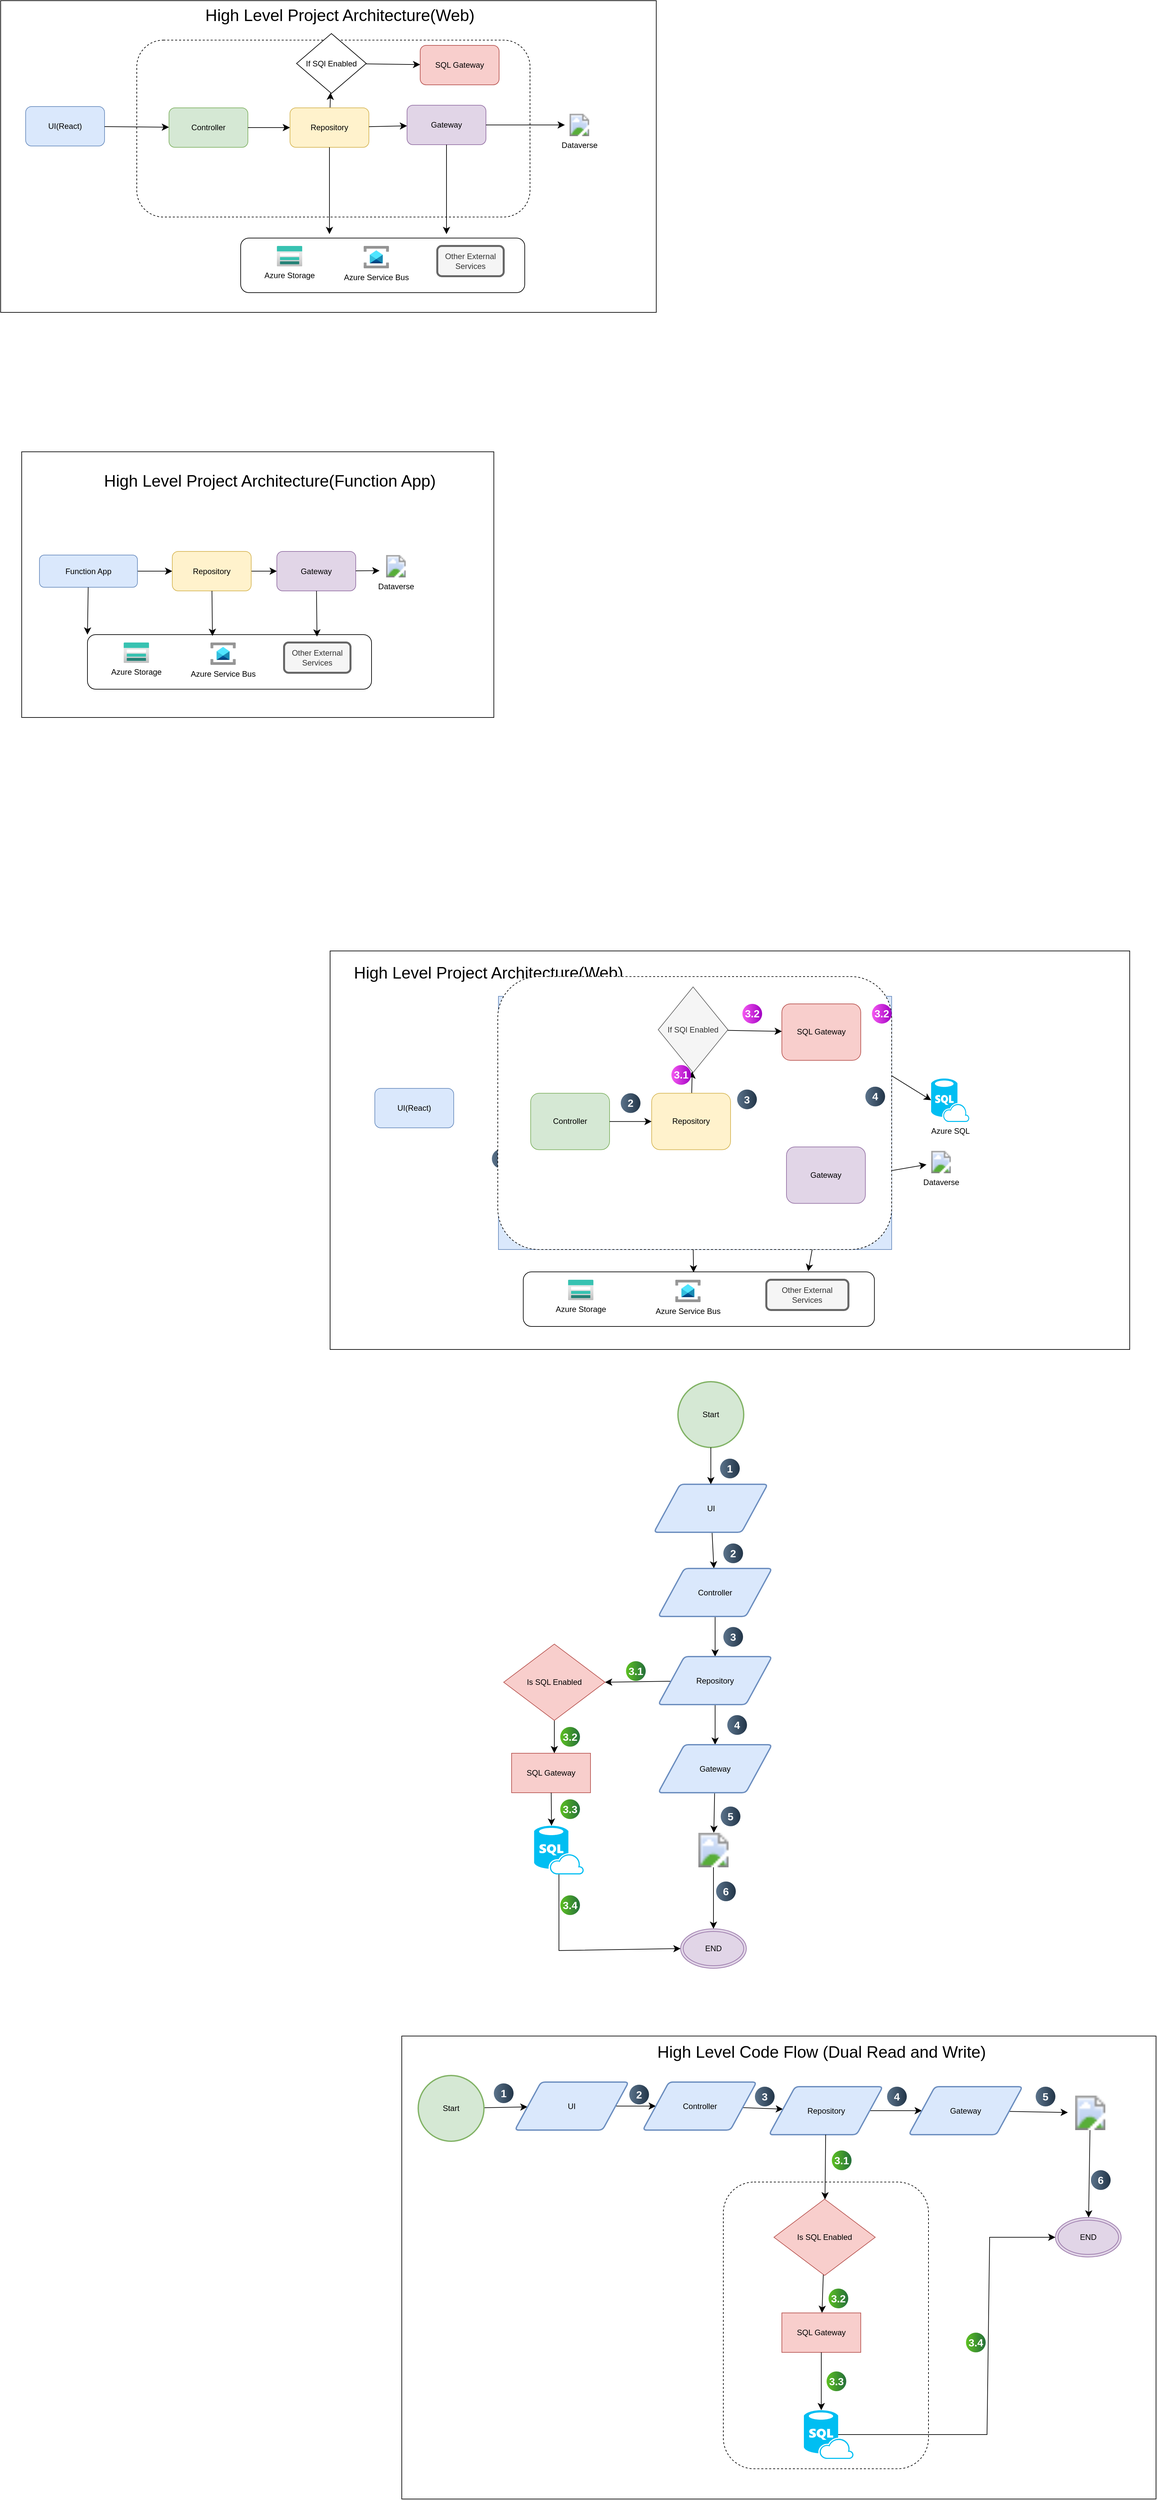 <mxfile version="28.2.5" pages="2">
  <diagram name="Page-1" id="x1OhA_-38eUH34pju4il">
    <mxGraphModel dx="2565" dy="1522" grid="0" gridSize="10" guides="1" tooltips="1" connect="1" arrows="1" fold="1" page="0" pageScale="1" pageWidth="827" pageHeight="1169" math="0" shadow="0">
      <root>
        <mxCell id="0" />
        <mxCell id="1" parent="0" />
        <mxCell id="IL8CQ9HAOLsPsETkaRRA-170" value="" style="group" vertex="1" connectable="0" parent="1">
          <mxGeometry x="-693" y="-689" width="1757" height="3799" as="geometry" />
        </mxCell>
        <mxCell id="IL8CQ9HAOLsPsETkaRRA-148" value="" style="rounded=0;whiteSpace=wrap;html=1;dashed=1;" vertex="1" parent="IL8CQ9HAOLsPsETkaRRA-170">
          <mxGeometry x="1105" y="3249" width="273" height="450" as="geometry" />
        </mxCell>
        <mxCell id="IL8CQ9HAOLsPsETkaRRA-146" value="" style="rounded=0;whiteSpace=wrap;html=1;" vertex="1" parent="IL8CQ9HAOLsPsETkaRRA-170">
          <mxGeometry x="610" y="3095" width="1147" height="704" as="geometry" />
        </mxCell>
        <mxCell id="AJ37tBQN5iwFO-2dcgXH-24" value="" style="rounded=0;whiteSpace=wrap;html=1;" parent="IL8CQ9HAOLsPsETkaRRA-170" vertex="1">
          <mxGeometry x="32" y="686" width="718" height="404" as="geometry" />
        </mxCell>
        <mxCell id="AJ37tBQN5iwFO-2dcgXH-26" value="&lt;font style=&quot;font-size: 25px;&quot;&gt;High Level Project Architecture(Function App)&lt;/font&gt;" style="text;html=1;align=center;verticalAlign=middle;whiteSpace=wrap;rounded=0;" parent="IL8CQ9HAOLsPsETkaRRA-170" vertex="1">
          <mxGeometry x="143" y="714" width="533" height="30" as="geometry" />
        </mxCell>
        <mxCell id="AJ37tBQN5iwFO-2dcgXH-42" value="" style="group;fillColor=#f8cecc;strokeColor=#b85450;" parent="IL8CQ9HAOLsPsETkaRRA-170" vertex="1" connectable="0">
          <mxGeometry width="997" height="474" as="geometry" />
        </mxCell>
        <mxCell id="AJ37tBQN5iwFO-2dcgXH-18" value="" style="rounded=0;whiteSpace=wrap;html=1;" parent="AJ37tBQN5iwFO-2dcgXH-42" vertex="1">
          <mxGeometry width="997" height="474" as="geometry" />
        </mxCell>
        <mxCell id="AJ37tBQN5iwFO-2dcgXH-3" value="UI(React)" style="rounded=1;whiteSpace=wrap;html=1;fillColor=#dae8fc;strokeColor=#6c8ebf;movable=1;resizable=1;rotatable=1;deletable=1;editable=1;locked=0;connectable=1;" parent="AJ37tBQN5iwFO-2dcgXH-42" vertex="1">
          <mxGeometry x="38" y="161" width="120" height="60" as="geometry" />
        </mxCell>
        <mxCell id="AJ37tBQN5iwFO-2dcgXH-17" value="&lt;font style=&quot;font-size: 25px;&quot;&gt;High Level Project Architecture(Web)&lt;/font&gt;" style="text;html=1;align=center;verticalAlign=middle;whiteSpace=wrap;rounded=0;" parent="AJ37tBQN5iwFO-2dcgXH-42" vertex="1">
          <mxGeometry x="291" y="6" width="450" height="30" as="geometry" />
        </mxCell>
        <mxCell id="AJ37tBQN5iwFO-2dcgXH-20" value="" style="group" parent="AJ37tBQN5iwFO-2dcgXH-42" vertex="1" connectable="0">
          <mxGeometry x="207" y="60" width="598" height="269" as="geometry" />
        </mxCell>
        <mxCell id="AJ37tBQN5iwFO-2dcgXH-10" value="" style="rounded=1;whiteSpace=wrap;html=1;dashed=1;movable=1;resizable=1;rotatable=1;deletable=1;editable=1;locked=0;connectable=1;" parent="AJ37tBQN5iwFO-2dcgXH-20" vertex="1">
          <mxGeometry width="598" height="269" as="geometry" />
        </mxCell>
        <mxCell id="AJ37tBQN5iwFO-2dcgXH-4" value="Controller" style="whiteSpace=wrap;html=1;rounded=1;fillColor=#d5e8d4;strokeColor=#82b366;movable=1;resizable=1;rotatable=1;deletable=1;editable=1;locked=0;connectable=1;" parent="AJ37tBQN5iwFO-2dcgXH-20" vertex="1">
          <mxGeometry x="49" y="103" width="120" height="60" as="geometry" />
        </mxCell>
        <mxCell id="QjuW9BJIIYtECZ0wkGti-5" style="edgeStyle=none;curved=1;rounded=0;orthogonalLoop=1;jettySize=auto;html=1;fontSize=12;startSize=8;endSize=8;" parent="AJ37tBQN5iwFO-2dcgXH-20" source="AJ37tBQN5iwFO-2dcgXH-6" target="QjuW9BJIIYtECZ0wkGti-4" edge="1">
          <mxGeometry relative="1" as="geometry" />
        </mxCell>
        <mxCell id="AJ37tBQN5iwFO-2dcgXH-6" value="Repository" style="whiteSpace=wrap;html=1;rounded=1;fillColor=#fff2cc;strokeColor=#d6b656;movable=1;resizable=1;rotatable=1;deletable=1;editable=1;locked=0;connectable=1;" parent="AJ37tBQN5iwFO-2dcgXH-20" vertex="1">
          <mxGeometry x="233" y="103" width="120" height="60" as="geometry" />
        </mxCell>
        <mxCell id="AJ37tBQN5iwFO-2dcgXH-8" value="Gateway" style="whiteSpace=wrap;html=1;rounded=1;fillColor=#e1d5e7;strokeColor=#9673a6;movable=1;resizable=1;rotatable=1;deletable=1;editable=1;locked=0;connectable=1;" parent="AJ37tBQN5iwFO-2dcgXH-20" vertex="1">
          <mxGeometry x="411" y="99" width="120" height="60" as="geometry" />
        </mxCell>
        <mxCell id="AJ37tBQN5iwFO-2dcgXH-7" value="" style="edgeStyle=none;curved=1;rounded=0;orthogonalLoop=1;jettySize=auto;html=1;fontSize=12;startSize=8;endSize=8;movable=1;resizable=1;rotatable=1;deletable=1;editable=1;locked=0;connectable=1;" parent="AJ37tBQN5iwFO-2dcgXH-20" source="AJ37tBQN5iwFO-2dcgXH-4" target="AJ37tBQN5iwFO-2dcgXH-6" edge="1">
          <mxGeometry relative="1" as="geometry" />
        </mxCell>
        <mxCell id="AJ37tBQN5iwFO-2dcgXH-9" value="" style="edgeStyle=none;curved=1;rounded=0;orthogonalLoop=1;jettySize=auto;html=1;fontSize=12;startSize=8;endSize=8;movable=1;resizable=1;rotatable=1;deletable=1;editable=1;locked=0;connectable=1;" parent="AJ37tBQN5iwFO-2dcgXH-20" source="AJ37tBQN5iwFO-2dcgXH-6" target="AJ37tBQN5iwFO-2dcgXH-8" edge="1">
          <mxGeometry relative="1" as="geometry" />
        </mxCell>
        <mxCell id="QjuW9BJIIYtECZ0wkGti-2" value="SQL Gateway" style="rounded=1;whiteSpace=wrap;html=1;fillColor=#f8cecc;strokeColor=#b85450;" parent="AJ37tBQN5iwFO-2dcgXH-20" vertex="1">
          <mxGeometry x="431" y="8" width="120" height="60" as="geometry" />
        </mxCell>
        <mxCell id="QjuW9BJIIYtECZ0wkGti-6" style="edgeStyle=none;curved=1;rounded=0;orthogonalLoop=1;jettySize=auto;html=1;fontSize=12;startSize=8;endSize=8;" parent="AJ37tBQN5iwFO-2dcgXH-20" source="QjuW9BJIIYtECZ0wkGti-4" target="QjuW9BJIIYtECZ0wkGti-2" edge="1">
          <mxGeometry relative="1" as="geometry" />
        </mxCell>
        <mxCell id="QjuW9BJIIYtECZ0wkGti-4" value="If SQl Enabled" style="rhombus;whiteSpace=wrap;html=1;" parent="AJ37tBQN5iwFO-2dcgXH-20" vertex="1">
          <mxGeometry x="243" y="-10" width="106" height="91" as="geometry" />
        </mxCell>
        <mxCell id="AJ37tBQN5iwFO-2dcgXH-23" style="edgeStyle=none;curved=1;rounded=0;orthogonalLoop=1;jettySize=auto;html=1;fontSize=12;startSize=8;endSize=8;" parent="AJ37tBQN5iwFO-2dcgXH-42" source="AJ37tBQN5iwFO-2dcgXH-3" target="AJ37tBQN5iwFO-2dcgXH-4" edge="1">
          <mxGeometry relative="1" as="geometry" />
        </mxCell>
        <mxCell id="AJ37tBQN5iwFO-2dcgXH-16" style="edgeStyle=none;curved=1;rounded=0;orthogonalLoop=1;jettySize=auto;html=1;fontSize=12;startSize=8;endSize=8;exitX=1;exitY=0.5;exitDx=0;exitDy=0;movable=1;resizable=1;rotatable=1;deletable=1;editable=1;locked=0;connectable=1;" parent="AJ37tBQN5iwFO-2dcgXH-42" source="AJ37tBQN5iwFO-2dcgXH-8" target="AJ37tBQN5iwFO-2dcgXH-13" edge="1">
          <mxGeometry relative="1" as="geometry">
            <mxPoint x="821" y="189" as="targetPoint" />
          </mxGeometry>
        </mxCell>
        <mxCell id="AJ37tBQN5iwFO-2dcgXH-13" value="Dataverse" style="image;aspect=fixed;html=1;points=[];align=center;fontSize=12;image=img/lib/azure2/power_platform/Dataverse.svg;movable=1;resizable=1;rotatable=1;deletable=1;editable=1;locked=0;connectable=1;" parent="AJ37tBQN5iwFO-2dcgXH-42" vertex="1">
          <mxGeometry x="858" y="172" width="44.12" height="34" as="geometry" />
        </mxCell>
        <mxCell id="AJ37tBQN5iwFO-2dcgXH-52" style="edgeStyle=none;curved=1;rounded=0;orthogonalLoop=1;jettySize=auto;html=1;fontSize=12;startSize=8;endSize=8;" parent="AJ37tBQN5iwFO-2dcgXH-42" source="AJ37tBQN5iwFO-2dcgXH-6" edge="1">
          <mxGeometry relative="1" as="geometry">
            <mxPoint x="500" y="355" as="targetPoint" />
          </mxGeometry>
        </mxCell>
        <mxCell id="AJ37tBQN5iwFO-2dcgXH-53" style="edgeStyle=none;curved=1;rounded=0;orthogonalLoop=1;jettySize=auto;html=1;fontSize=12;startSize=8;endSize=8;" parent="AJ37tBQN5iwFO-2dcgXH-42" source="AJ37tBQN5iwFO-2dcgXH-8" edge="1">
          <mxGeometry relative="1" as="geometry">
            <mxPoint x="678" y="355" as="targetPoint" />
          </mxGeometry>
        </mxCell>
        <mxCell id="AJ37tBQN5iwFO-2dcgXH-55" value="" style="group" parent="AJ37tBQN5iwFO-2dcgXH-42" vertex="1" connectable="0">
          <mxGeometry x="366" y="361" width="432" height="83" as="geometry" />
        </mxCell>
        <mxCell id="AJ37tBQN5iwFO-2dcgXH-57" value="" style="group" parent="AJ37tBQN5iwFO-2dcgXH-55" vertex="1" connectable="0">
          <mxGeometry x="-1" width="432" height="83" as="geometry" />
        </mxCell>
        <mxCell id="AJ37tBQN5iwFO-2dcgXH-50" value="" style="rounded=1;whiteSpace=wrap;html=1;" parent="AJ37tBQN5iwFO-2dcgXH-57" vertex="1">
          <mxGeometry width="432" height="83" as="geometry" />
        </mxCell>
        <mxCell id="AJ37tBQN5iwFO-2dcgXH-56" value="" style="group" parent="AJ37tBQN5iwFO-2dcgXH-57" vertex="1" connectable="0">
          <mxGeometry x="55" y="12" width="345" height="46" as="geometry" />
        </mxCell>
        <mxCell id="AJ37tBQN5iwFO-2dcgXH-14" value="Azure Storage" style="image;aspect=fixed;html=1;points=[];align=center;fontSize=12;image=img/lib/azure2/storage/Storage_Accounts.svg;movable=1;resizable=1;rotatable=1;deletable=1;editable=1;locked=0;connectable=1;" parent="AJ37tBQN5iwFO-2dcgXH-56" vertex="1">
          <mxGeometry width="38.75" height="31" as="geometry" />
        </mxCell>
        <mxCell id="AJ37tBQN5iwFO-2dcgXH-12" value="Azure Service Bus" style="image;aspect=fixed;html=1;points=[];align=center;fontSize=12;image=img/lib/azure2/integration/Service_Bus.svg;movable=1;resizable=1;rotatable=1;deletable=1;editable=1;locked=0;connectable=1;" parent="AJ37tBQN5iwFO-2dcgXH-56" vertex="1">
          <mxGeometry x="132" width="38.53" height="34" as="geometry" />
        </mxCell>
        <mxCell id="AJ37tBQN5iwFO-2dcgXH-15" value="Other External Services" style="rounded=1;whiteSpace=wrap;html=1;fillColor=#f5f5f5;fontColor=#333333;strokeColor=#666666;strokeWidth=3;movable=1;resizable=1;rotatable=1;deletable=1;editable=1;locked=0;connectable=1;" parent="AJ37tBQN5iwFO-2dcgXH-56" vertex="1">
          <mxGeometry x="244" width="101" height="46" as="geometry" />
        </mxCell>
        <mxCell id="AJ37tBQN5iwFO-2dcgXH-48" style="edgeStyle=none;curved=1;rounded=0;orthogonalLoop=1;jettySize=auto;html=1;fontSize=12;startSize=8;endSize=8;" parent="IL8CQ9HAOLsPsETkaRRA-170" source="AJ37tBQN5iwFO-2dcgXH-43" target="AJ37tBQN5iwFO-2dcgXH-44" edge="1">
          <mxGeometry relative="1" as="geometry" />
        </mxCell>
        <mxCell id="AJ37tBQN5iwFO-2dcgXH-43" value="Function App" style="rounded=1;whiteSpace=wrap;html=1;fillColor=#dae8fc;strokeColor=#6c8ebf;" parent="IL8CQ9HAOLsPsETkaRRA-170" vertex="1">
          <mxGeometry x="59" y="843" width="149" height="49" as="geometry" />
        </mxCell>
        <mxCell id="AJ37tBQN5iwFO-2dcgXH-47" value="" style="edgeStyle=none;curved=1;rounded=0;orthogonalLoop=1;jettySize=auto;html=1;fontSize=12;startSize=8;endSize=8;" parent="IL8CQ9HAOLsPsETkaRRA-170" source="AJ37tBQN5iwFO-2dcgXH-44" target="AJ37tBQN5iwFO-2dcgXH-46" edge="1">
          <mxGeometry relative="1" as="geometry" />
        </mxCell>
        <mxCell id="AJ37tBQN5iwFO-2dcgXH-44" value="Repository" style="rounded=1;whiteSpace=wrap;html=1;fillColor=#fff2cc;strokeColor=#d6b656;" parent="IL8CQ9HAOLsPsETkaRRA-170" vertex="1">
          <mxGeometry x="261" y="837.5" width="120" height="60" as="geometry" />
        </mxCell>
        <mxCell id="AJ37tBQN5iwFO-2dcgXH-46" value="Gateway" style="whiteSpace=wrap;html=1;rounded=1;fillColor=#e1d5e7;strokeColor=#9673a6;" parent="IL8CQ9HAOLsPsETkaRRA-170" vertex="1">
          <mxGeometry x="420" y="837.5" width="120" height="60" as="geometry" />
        </mxCell>
        <mxCell id="AJ37tBQN5iwFO-2dcgXH-49" style="edgeStyle=none;curved=1;rounded=0;orthogonalLoop=1;jettySize=auto;html=1;entryX=0.016;entryY=0.386;entryDx=0;entryDy=0;entryPerimeter=0;fontSize=12;startSize=8;endSize=8;" parent="IL8CQ9HAOLsPsETkaRRA-170" source="AJ37tBQN5iwFO-2dcgXH-46" edge="1">
          <mxGeometry relative="1" as="geometry">
            <mxPoint x="576.24" y="866.748" as="targetPoint" />
          </mxGeometry>
        </mxCell>
        <mxCell id="AJ37tBQN5iwFO-2dcgXH-54" value="Dataverse" style="image;aspect=fixed;html=1;points=[];align=center;fontSize=12;image=img/lib/azure2/power_platform/Dataverse.svg;movable=1;resizable=1;rotatable=1;deletable=1;editable=1;locked=0;connectable=1;" parent="IL8CQ9HAOLsPsETkaRRA-170" vertex="1">
          <mxGeometry x="579" y="843" width="44.12" height="34" as="geometry" />
        </mxCell>
        <mxCell id="AJ37tBQN5iwFO-2dcgXH-58" value="" style="group" parent="IL8CQ9HAOLsPsETkaRRA-170" vertex="1" connectable="0">
          <mxGeometry x="132" y="964" width="432" height="83" as="geometry" />
        </mxCell>
        <mxCell id="AJ37tBQN5iwFO-2dcgXH-59" value="" style="rounded=1;whiteSpace=wrap;html=1;" parent="AJ37tBQN5iwFO-2dcgXH-58" vertex="1">
          <mxGeometry width="432" height="83" as="geometry" />
        </mxCell>
        <mxCell id="AJ37tBQN5iwFO-2dcgXH-60" value="" style="group" parent="AJ37tBQN5iwFO-2dcgXH-58" vertex="1" connectable="0">
          <mxGeometry x="55" y="12" width="345" height="46" as="geometry" />
        </mxCell>
        <mxCell id="AJ37tBQN5iwFO-2dcgXH-61" value="Azure Storage" style="image;aspect=fixed;html=1;points=[];align=center;fontSize=12;image=img/lib/azure2/storage/Storage_Accounts.svg;movable=1;resizable=1;rotatable=1;deletable=1;editable=1;locked=0;connectable=1;" parent="AJ37tBQN5iwFO-2dcgXH-60" vertex="1">
          <mxGeometry width="38.75" height="31" as="geometry" />
        </mxCell>
        <mxCell id="AJ37tBQN5iwFO-2dcgXH-62" value="Azure Service Bus" style="image;aspect=fixed;html=1;points=[];align=center;fontSize=12;image=img/lib/azure2/integration/Service_Bus.svg;movable=1;resizable=1;rotatable=1;deletable=1;editable=1;locked=0;connectable=1;" parent="AJ37tBQN5iwFO-2dcgXH-60" vertex="1">
          <mxGeometry x="132" width="38.53" height="34" as="geometry" />
        </mxCell>
        <mxCell id="AJ37tBQN5iwFO-2dcgXH-63" value="Other External Services" style="rounded=1;whiteSpace=wrap;html=1;fillColor=#f5f5f5;fontColor=#333333;strokeColor=#666666;strokeWidth=3;movable=1;resizable=1;rotatable=1;deletable=1;editable=1;locked=0;connectable=1;" parent="AJ37tBQN5iwFO-2dcgXH-60" vertex="1">
          <mxGeometry x="244" width="101" height="46" as="geometry" />
        </mxCell>
        <mxCell id="AJ37tBQN5iwFO-2dcgXH-64" style="edgeStyle=none;curved=1;rounded=0;orthogonalLoop=1;jettySize=auto;html=1;entryX=0.44;entryY=0.025;entryDx=0;entryDy=0;entryPerimeter=0;fontSize=12;startSize=8;endSize=8;" parent="IL8CQ9HAOLsPsETkaRRA-170" source="AJ37tBQN5iwFO-2dcgXH-44" target="AJ37tBQN5iwFO-2dcgXH-59" edge="1">
          <mxGeometry relative="1" as="geometry" />
        </mxCell>
        <mxCell id="AJ37tBQN5iwFO-2dcgXH-65" style="edgeStyle=none;curved=1;rounded=0;orthogonalLoop=1;jettySize=auto;html=1;entryX=0.808;entryY=0.036;entryDx=0;entryDy=0;entryPerimeter=0;fontSize=12;startSize=8;endSize=8;" parent="IL8CQ9HAOLsPsETkaRRA-170" source="AJ37tBQN5iwFO-2dcgXH-46" target="AJ37tBQN5iwFO-2dcgXH-59" edge="1">
          <mxGeometry relative="1" as="geometry" />
        </mxCell>
        <mxCell id="QjuW9BJIIYtECZ0wkGti-7" style="edgeStyle=none;curved=1;rounded=0;orthogonalLoop=1;jettySize=auto;html=1;entryX=0;entryY=0;entryDx=0;entryDy=0;fontSize=12;startSize=8;endSize=8;" parent="IL8CQ9HAOLsPsETkaRRA-170" source="AJ37tBQN5iwFO-2dcgXH-43" target="AJ37tBQN5iwFO-2dcgXH-59" edge="1">
          <mxGeometry relative="1" as="geometry" />
        </mxCell>
        <mxCell id="IL8CQ9HAOLsPsETkaRRA-1" value="" style="rounded=0;whiteSpace=wrap;html=1;" vertex="1" parent="IL8CQ9HAOLsPsETkaRRA-170">
          <mxGeometry x="501" y="1445" width="1216" height="606" as="geometry" />
        </mxCell>
        <mxCell id="IL8CQ9HAOLsPsETkaRRA-2" value="&lt;font style=&quot;font-size: 25px;&quot;&gt;High Level Project Architecture(Web)&lt;/font&gt;" style="text;html=1;align=center;verticalAlign=middle;whiteSpace=wrap;rounded=0;" vertex="1" parent="IL8CQ9HAOLsPsETkaRRA-170">
          <mxGeometry x="517" y="1462" width="450" height="30" as="geometry" />
        </mxCell>
        <mxCell id="IL8CQ9HAOLsPsETkaRRA-3" value="" style="group;fillColor=#dae8fc;strokeColor=#6c8ebf;container=0;" vertex="1" connectable="0" parent="IL8CQ9HAOLsPsETkaRRA-170">
          <mxGeometry x="757" y="1514" width="598" height="385" as="geometry" />
        </mxCell>
        <mxCell id="IL8CQ9HAOLsPsETkaRRA-15" style="edgeStyle=none;curved=1;rounded=0;orthogonalLoop=1;jettySize=auto;html=1;fontSize=12;startSize=8;endSize=8;exitX=1;exitY=0.5;exitDx=0;exitDy=0;movable=1;resizable=1;rotatable=1;deletable=1;editable=1;locked=0;connectable=1;" edge="1" parent="IL8CQ9HAOLsPsETkaRRA-170" source="IL8CQ9HAOLsPsETkaRRA-8" target="IL8CQ9HAOLsPsETkaRRA-16">
          <mxGeometry relative="1" as="geometry">
            <mxPoint x="1371" y="1766" as="targetPoint" />
          </mxGeometry>
        </mxCell>
        <mxCell id="IL8CQ9HAOLsPsETkaRRA-16" value="Dataverse" style="image;aspect=fixed;html=1;points=[];align=center;fontSize=12;image=img/lib/azure2/power_platform/Dataverse.svg;movable=1;resizable=1;rotatable=1;deletable=1;editable=1;locked=0;connectable=1;" vertex="1" parent="IL8CQ9HAOLsPsETkaRRA-170">
          <mxGeometry x="1408" y="1749" width="44.12" height="34" as="geometry" />
        </mxCell>
        <mxCell id="IL8CQ9HAOLsPsETkaRRA-17" style="edgeStyle=none;curved=1;rounded=0;orthogonalLoop=1;jettySize=auto;html=1;fontSize=12;startSize=8;endSize=8;entryX=0.485;entryY=0.01;entryDx=0;entryDy=0;entryPerimeter=0;" edge="1" parent="IL8CQ9HAOLsPsETkaRRA-170" source="IL8CQ9HAOLsPsETkaRRA-7" target="IL8CQ9HAOLsPsETkaRRA-21">
          <mxGeometry relative="1" as="geometry">
            <mxPoint x="1050" y="1941" as="targetPoint" />
          </mxGeometry>
        </mxCell>
        <mxCell id="IL8CQ9HAOLsPsETkaRRA-18" style="edgeStyle=none;curved=1;rounded=0;orthogonalLoop=1;jettySize=auto;html=1;fontSize=12;startSize=8;endSize=8;" edge="1" parent="IL8CQ9HAOLsPsETkaRRA-170" source="IL8CQ9HAOLsPsETkaRRA-8">
          <mxGeometry relative="1" as="geometry">
            <mxPoint x="1228" y="1932" as="targetPoint" />
          </mxGeometry>
        </mxCell>
        <mxCell id="IL8CQ9HAOLsPsETkaRRA-19" value="" style="group" vertex="1" connectable="0" parent="IL8CQ9HAOLsPsETkaRRA-170">
          <mxGeometry x="796" y="1933" width="534" height="83" as="geometry" />
        </mxCell>
        <mxCell id="IL8CQ9HAOLsPsETkaRRA-20" value="" style="group" vertex="1" connectable="0" parent="IL8CQ9HAOLsPsETkaRRA-19">
          <mxGeometry x="-1.236" width="534" height="83" as="geometry" />
        </mxCell>
        <mxCell id="IL8CQ9HAOLsPsETkaRRA-21" value="" style="rounded=1;whiteSpace=wrap;html=1;" vertex="1" parent="IL8CQ9HAOLsPsETkaRRA-20">
          <mxGeometry width="534" height="83" as="geometry" />
        </mxCell>
        <mxCell id="IL8CQ9HAOLsPsETkaRRA-22" value="" style="group" vertex="1" connectable="0" parent="IL8CQ9HAOLsPsETkaRRA-20">
          <mxGeometry x="67.986" y="12" width="426.458" height="46" as="geometry" />
        </mxCell>
        <mxCell id="IL8CQ9HAOLsPsETkaRRA-23" value="Azure Storage" style="image;aspect=fixed;html=1;points=[];align=center;fontSize=12;image=img/lib/azure2/storage/Storage_Accounts.svg;movable=1;resizable=1;rotatable=1;deletable=1;editable=1;locked=0;connectable=1;" vertex="1" parent="IL8CQ9HAOLsPsETkaRRA-22">
          <mxGeometry width="38.75" height="31" as="geometry" />
        </mxCell>
        <mxCell id="IL8CQ9HAOLsPsETkaRRA-24" value="Azure Service Bus" style="image;aspect=fixed;html=1;points=[];align=center;fontSize=12;image=img/lib/azure2/integration/Service_Bus.svg;movable=1;resizable=1;rotatable=1;deletable=1;editable=1;locked=0;connectable=1;" vertex="1" parent="IL8CQ9HAOLsPsETkaRRA-22">
          <mxGeometry x="163.167" width="38.53" height="34" as="geometry" />
        </mxCell>
        <mxCell id="IL8CQ9HAOLsPsETkaRRA-25" value="Other External Services" style="rounded=1;whiteSpace=wrap;html=1;fillColor=#f5f5f5;fontColor=#333333;strokeColor=#666666;strokeWidth=3;movable=1;resizable=1;rotatable=1;deletable=1;editable=1;locked=0;connectable=1;" vertex="1" parent="IL8CQ9HAOLsPsETkaRRA-22">
          <mxGeometry x="301.611" width="124.847" height="46" as="geometry" />
        </mxCell>
        <mxCell id="IL8CQ9HAOLsPsETkaRRA-53" value="UI(React)" style="rounded=1;whiteSpace=wrap;html=1;fillColor=#dae8fc;strokeColor=#6c8ebf;movable=1;resizable=1;rotatable=1;deletable=1;editable=1;locked=0;connectable=1;" vertex="1" parent="IL8CQ9HAOLsPsETkaRRA-170">
          <mxGeometry x="569" y="1654" width="120" height="60" as="geometry" />
        </mxCell>
        <mxCell id="IL8CQ9HAOLsPsETkaRRA-55" value="Azure SQL" style="verticalLabelPosition=bottom;html=1;verticalAlign=top;align=center;strokeColor=none;fillColor=#00BEF2;shape=mxgraph.azure.sql_database_sql_azure;" vertex="1" parent="IL8CQ9HAOLsPsETkaRRA-170">
          <mxGeometry x="1415" y="1639" width="58" height="66" as="geometry" />
        </mxCell>
        <mxCell id="IL8CQ9HAOLsPsETkaRRA-56" style="edgeStyle=none;curved=1;rounded=0;orthogonalLoop=1;jettySize=auto;html=1;entryX=0;entryY=0.5;entryDx=0;entryDy=0;entryPerimeter=0;fontSize=12;startSize=8;endSize=8;" edge="1" parent="IL8CQ9HAOLsPsETkaRRA-170" source="IL8CQ9HAOLsPsETkaRRA-11" target="IL8CQ9HAOLsPsETkaRRA-55">
          <mxGeometry relative="1" as="geometry" />
        </mxCell>
        <mxCell id="IL8CQ9HAOLsPsETkaRRA-57" value="1" style="ellipse;whiteSpace=wrap;html=1;aspect=fixed;rotation=0;gradientColor=#223548;strokeColor=none;gradientDirection=east;fillColor=#5b738b;rounded=0;pointerEvents=0;fontFamily=Helvetica;fontSize=16;fontColor=#FFFFFF;spacingTop=4;spacingBottom=4;spacingLeft=4;spacingRight=4;points=[];fontStyle=1" vertex="1" parent="IL8CQ9HAOLsPsETkaRRA-170">
          <mxGeometry x="747" y="1746" width="30" height="30" as="geometry" />
        </mxCell>
        <mxCell id="IL8CQ9HAOLsPsETkaRRA-4" value="" style="rounded=1;whiteSpace=wrap;html=1;dashed=1;movable=1;resizable=1;rotatable=1;deletable=1;editable=1;locked=0;connectable=1;" vertex="1" parent="IL8CQ9HAOLsPsETkaRRA-170">
          <mxGeometry x="756" y="1483.944" width="599" height="415.056" as="geometry" />
        </mxCell>
        <mxCell id="IL8CQ9HAOLsPsETkaRRA-5" value="Controller" style="whiteSpace=wrap;html=1;rounded=1;fillColor=#d5e8d4;strokeColor=#82b366;movable=1;resizable=1;rotatable=1;deletable=1;editable=1;locked=0;connectable=1;" vertex="1" parent="IL8CQ9HAOLsPsETkaRRA-170">
          <mxGeometry x="806" y="1661.416" width="120" height="85.874" as="geometry" />
        </mxCell>
        <mxCell id="IL8CQ9HAOLsPsETkaRRA-6" style="edgeStyle=none;curved=1;rounded=0;orthogonalLoop=1;jettySize=auto;html=1;fontSize=12;startSize=8;endSize=8;" edge="1" parent="IL8CQ9HAOLsPsETkaRRA-170" source="IL8CQ9HAOLsPsETkaRRA-7" target="IL8CQ9HAOLsPsETkaRRA-13">
          <mxGeometry relative="1" as="geometry" />
        </mxCell>
        <mxCell id="IL8CQ9HAOLsPsETkaRRA-7" value="Repository" style="whiteSpace=wrap;html=1;rounded=1;fillColor=#fff2cc;strokeColor=#d6b656;movable=1;resizable=1;rotatable=1;deletable=1;editable=1;locked=0;connectable=1;" vertex="1" parent="IL8CQ9HAOLsPsETkaRRA-170">
          <mxGeometry x="990" y="1661.416" width="120" height="85.874" as="geometry" />
        </mxCell>
        <mxCell id="IL8CQ9HAOLsPsETkaRRA-8" value="Gateway" style="whiteSpace=wrap;html=1;rounded=1;fillColor=#e1d5e7;strokeColor=#9673a6;movable=1;resizable=1;rotatable=1;deletable=1;editable=1;locked=0;connectable=1;" vertex="1" parent="IL8CQ9HAOLsPsETkaRRA-170">
          <mxGeometry x="1195" y="1743.001" width="120" height="85.874" as="geometry" />
        </mxCell>
        <mxCell id="IL8CQ9HAOLsPsETkaRRA-9" value="" style="edgeStyle=none;curved=1;rounded=0;orthogonalLoop=1;jettySize=auto;html=1;fontSize=12;startSize=8;endSize=8;movable=1;resizable=1;rotatable=1;deletable=1;editable=1;locked=0;connectable=1;" edge="1" parent="IL8CQ9HAOLsPsETkaRRA-170" source="IL8CQ9HAOLsPsETkaRRA-5" target="IL8CQ9HAOLsPsETkaRRA-7">
          <mxGeometry relative="1" as="geometry" />
        </mxCell>
        <mxCell id="IL8CQ9HAOLsPsETkaRRA-11" value="SQL Gateway" style="rounded=1;whiteSpace=wrap;html=1;fillColor=#f8cecc;strokeColor=#b85450;" vertex="1" parent="IL8CQ9HAOLsPsETkaRRA-170">
          <mxGeometry x="1188" y="1525.45" width="120" height="85.874" as="geometry" />
        </mxCell>
        <mxCell id="IL8CQ9HAOLsPsETkaRRA-12" style="edgeStyle=none;curved=1;rounded=0;orthogonalLoop=1;jettySize=auto;html=1;fontSize=12;startSize=8;endSize=8;" edge="1" parent="IL8CQ9HAOLsPsETkaRRA-170" source="IL8CQ9HAOLsPsETkaRRA-13" target="IL8CQ9HAOLsPsETkaRRA-11">
          <mxGeometry relative="1" as="geometry" />
        </mxCell>
        <mxCell id="IL8CQ9HAOLsPsETkaRRA-13" value="If SQl Enabled" style="rhombus;whiteSpace=wrap;html=1;fillColor=#f5f5f5;fontColor=#333333;strokeColor=#666666;" vertex="1" parent="IL8CQ9HAOLsPsETkaRRA-170">
          <mxGeometry x="1000" y="1499.688" width="106" height="130.242" as="geometry" />
        </mxCell>
        <mxCell id="IL8CQ9HAOLsPsETkaRRA-59" value="2" style="ellipse;whiteSpace=wrap;html=1;aspect=fixed;rotation=0;gradientColor=#223548;strokeColor=none;gradientDirection=east;fillColor=#5b738b;rounded=0;pointerEvents=0;fontFamily=Helvetica;fontSize=16;fontColor=#FFFFFF;spacingTop=4;spacingBottom=4;spacingLeft=4;spacingRight=4;points=[];fontStyle=1" vertex="1" parent="IL8CQ9HAOLsPsETkaRRA-170">
          <mxGeometry x="943" y="1661.416" width="30" height="30" as="geometry" />
        </mxCell>
        <mxCell id="IL8CQ9HAOLsPsETkaRRA-60" value="3" style="ellipse;whiteSpace=wrap;html=1;aspect=fixed;rotation=0;gradientColor=#223548;strokeColor=none;gradientDirection=east;fillColor=#5b738b;rounded=0;pointerEvents=0;fontFamily=Helvetica;fontSize=16;fontColor=#FFFFFF;spacingTop=4;spacingBottom=4;spacingLeft=4;spacingRight=4;points=[];fontStyle=1" vertex="1" parent="IL8CQ9HAOLsPsETkaRRA-170">
          <mxGeometry x="1120" y="1655.691" width="30" height="30" as="geometry" />
        </mxCell>
        <mxCell id="IL8CQ9HAOLsPsETkaRRA-64" value="3.1" style="ellipse;whiteSpace=wrap;html=1;aspect=fixed;rotation=0;gradientColor=#A100C2;strokeColor=none;gradientDirection=east;fillColor=#F65AF2;rounded=0;pointerEvents=0;fontFamily=Helvetica;fontSize=16;fontColor=#FFFFFF;spacingTop=4;spacingBottom=4;spacingLeft=4;spacingRight=4;points=[];fontStyle=1" vertex="1" parent="IL8CQ9HAOLsPsETkaRRA-170">
          <mxGeometry x="1020" y="1618.48" width="30" height="30" as="geometry" />
        </mxCell>
        <mxCell id="IL8CQ9HAOLsPsETkaRRA-65" value="3.2" style="ellipse;whiteSpace=wrap;html=1;aspect=fixed;rotation=0;gradientColor=#A100C2;strokeColor=none;gradientDirection=east;fillColor=#F65AF2;rounded=0;pointerEvents=0;fontFamily=Helvetica;fontSize=16;fontColor=#FFFFFF;spacingTop=4;spacingBottom=4;spacingLeft=4;spacingRight=4;points=[];fontStyle=1" vertex="1" parent="IL8CQ9HAOLsPsETkaRRA-170">
          <mxGeometry x="1128" y="1525.45" width="30" height="30" as="geometry" />
        </mxCell>
        <mxCell id="IL8CQ9HAOLsPsETkaRRA-66" value="3.2" style="ellipse;whiteSpace=wrap;html=1;aspect=fixed;rotation=0;gradientColor=#A100C2;strokeColor=none;gradientDirection=east;fillColor=#F65AF2;rounded=0;pointerEvents=0;fontFamily=Helvetica;fontSize=16;fontColor=#FFFFFF;spacingTop=4;spacingBottom=4;spacingLeft=4;spacingRight=4;points=[];fontStyle=1" vertex="1" parent="IL8CQ9HAOLsPsETkaRRA-170">
          <mxGeometry x="1325" y="1525.45" width="30" height="30" as="geometry" />
        </mxCell>
        <mxCell id="IL8CQ9HAOLsPsETkaRRA-68" value="4" style="ellipse;whiteSpace=wrap;html=1;aspect=fixed;rotation=0;gradientColor=#223548;strokeColor=none;gradientDirection=east;fillColor=#5b738b;rounded=0;pointerEvents=0;fontFamily=Helvetica;fontSize=16;fontColor=#FFFFFF;spacingTop=4;spacingBottom=4;spacingLeft=4;spacingRight=4;points=[];fontStyle=1" vertex="1" parent="IL8CQ9HAOLsPsETkaRRA-170">
          <mxGeometry x="1315" y="1651.398" width="30" height="30" as="geometry" />
        </mxCell>
        <mxCell id="IL8CQ9HAOLsPsETkaRRA-77" value="Start" style="strokeWidth=2;html=1;shape=mxgraph.flowchart.start_2;whiteSpace=wrap;fillColor=#d5e8d4;strokeColor=#82b366;" vertex="1" parent="IL8CQ9HAOLsPsETkaRRA-170">
          <mxGeometry x="1030" y="2100" width="100" height="100" as="geometry" />
        </mxCell>
        <mxCell id="IL8CQ9HAOLsPsETkaRRA-82" value="" style="edgeStyle=none;curved=1;rounded=0;orthogonalLoop=1;jettySize=auto;html=1;fontSize=12;startSize=8;endSize=8;" edge="1" parent="IL8CQ9HAOLsPsETkaRRA-170" source="IL8CQ9HAOLsPsETkaRRA-78" target="IL8CQ9HAOLsPsETkaRRA-81">
          <mxGeometry relative="1" as="geometry" />
        </mxCell>
        <mxCell id="IL8CQ9HAOLsPsETkaRRA-78" value="UI" style="shape=parallelogram;html=1;strokeWidth=2;perimeter=parallelogramPerimeter;whiteSpace=wrap;rounded=1;arcSize=12;size=0.23;fillColor=#dae8fc;strokeColor=#6c8ebf;" vertex="1" parent="IL8CQ9HAOLsPsETkaRRA-170">
          <mxGeometry x="993.5" y="2256" width="173" height="73" as="geometry" />
        </mxCell>
        <mxCell id="IL8CQ9HAOLsPsETkaRRA-79" style="edgeStyle=none;curved=1;rounded=0;orthogonalLoop=1;jettySize=auto;html=1;fontSize=12;startSize=8;endSize=8;entryX=0.5;entryY=0;entryDx=0;entryDy=0;" edge="1" parent="IL8CQ9HAOLsPsETkaRRA-170" source="IL8CQ9HAOLsPsETkaRRA-77" target="IL8CQ9HAOLsPsETkaRRA-78">
          <mxGeometry relative="1" as="geometry">
            <mxPoint x="1084" y="2288" as="targetPoint" />
          </mxGeometry>
        </mxCell>
        <mxCell id="IL8CQ9HAOLsPsETkaRRA-84" value="" style="edgeStyle=none;curved=1;rounded=0;orthogonalLoop=1;jettySize=auto;html=1;fontSize=12;startSize=8;endSize=8;" edge="1" parent="IL8CQ9HAOLsPsETkaRRA-170" source="IL8CQ9HAOLsPsETkaRRA-81" target="IL8CQ9HAOLsPsETkaRRA-83">
          <mxGeometry relative="1" as="geometry" />
        </mxCell>
        <mxCell id="IL8CQ9HAOLsPsETkaRRA-81" value="Controller" style="shape=parallelogram;html=1;strokeWidth=2;perimeter=parallelogramPerimeter;whiteSpace=wrap;rounded=1;arcSize=12;size=0.23;fillColor=#dae8fc;strokeColor=#6c8ebf;" vertex="1" parent="IL8CQ9HAOLsPsETkaRRA-170">
          <mxGeometry x="1000" y="2384" width="173" height="73" as="geometry" />
        </mxCell>
        <mxCell id="IL8CQ9HAOLsPsETkaRRA-89" value="" style="edgeStyle=none;curved=1;rounded=0;orthogonalLoop=1;jettySize=auto;html=1;fontSize=12;startSize=8;endSize=8;" edge="1" parent="IL8CQ9HAOLsPsETkaRRA-170" source="IL8CQ9HAOLsPsETkaRRA-83" target="IL8CQ9HAOLsPsETkaRRA-88">
          <mxGeometry relative="1" as="geometry" />
        </mxCell>
        <mxCell id="IL8CQ9HAOLsPsETkaRRA-93" style="edgeStyle=none;curved=1;rounded=0;orthogonalLoop=1;jettySize=auto;html=1;entryX=1;entryY=0.5;entryDx=0;entryDy=0;fontSize=12;startSize=8;endSize=8;" edge="1" parent="IL8CQ9HAOLsPsETkaRRA-170" source="IL8CQ9HAOLsPsETkaRRA-83" target="IL8CQ9HAOLsPsETkaRRA-92">
          <mxGeometry relative="1" as="geometry" />
        </mxCell>
        <mxCell id="IL8CQ9HAOLsPsETkaRRA-83" value="Repository" style="shape=parallelogram;html=1;strokeWidth=2;perimeter=parallelogramPerimeter;whiteSpace=wrap;rounded=1;arcSize=12;size=0.23;fillColor=#dae8fc;strokeColor=#6c8ebf;" vertex="1" parent="IL8CQ9HAOLsPsETkaRRA-170">
          <mxGeometry x="1000" y="2518" width="173" height="73" as="geometry" />
        </mxCell>
        <mxCell id="IL8CQ9HAOLsPsETkaRRA-91" style="edgeStyle=none;curved=1;rounded=0;orthogonalLoop=1;jettySize=auto;html=1;fontSize=12;startSize=8;endSize=8;" edge="1" parent="IL8CQ9HAOLsPsETkaRRA-170" source="IL8CQ9HAOLsPsETkaRRA-88" target="IL8CQ9HAOLsPsETkaRRA-90">
          <mxGeometry relative="1" as="geometry" />
        </mxCell>
        <mxCell id="IL8CQ9HAOLsPsETkaRRA-88" value="Gateway" style="shape=parallelogram;html=1;strokeWidth=2;perimeter=parallelogramPerimeter;whiteSpace=wrap;rounded=1;arcSize=12;size=0.23;fillColor=#dae8fc;strokeColor=#6c8ebf;" vertex="1" parent="IL8CQ9HAOLsPsETkaRRA-170">
          <mxGeometry x="1000" y="2652" width="173" height="73" as="geometry" />
        </mxCell>
        <mxCell id="IL8CQ9HAOLsPsETkaRRA-102" style="edgeStyle=none;curved=1;rounded=0;orthogonalLoop=1;jettySize=auto;html=1;fontSize=12;startSize=8;endSize=8;" edge="1" parent="IL8CQ9HAOLsPsETkaRRA-170" source="IL8CQ9HAOLsPsETkaRRA-90" target="IL8CQ9HAOLsPsETkaRRA-100">
          <mxGeometry relative="1" as="geometry" />
        </mxCell>
        <mxCell id="IL8CQ9HAOLsPsETkaRRA-90" value="" style="image;aspect=fixed;html=1;points=[];align=center;fontSize=12;image=img/lib/azure2/power_platform/Dataverse.svg;" vertex="1" parent="IL8CQ9HAOLsPsETkaRRA-170">
          <mxGeometry x="1050" y="2786" width="68" height="52.4" as="geometry" />
        </mxCell>
        <mxCell id="IL8CQ9HAOLsPsETkaRRA-95" value="" style="edgeStyle=none;curved=1;rounded=0;orthogonalLoop=1;jettySize=auto;html=1;fontSize=12;startSize=8;endSize=8;exitX=0.5;exitY=1;exitDx=0;exitDy=0;" edge="1" parent="IL8CQ9HAOLsPsETkaRRA-170" source="IL8CQ9HAOLsPsETkaRRA-92">
          <mxGeometry relative="1" as="geometry">
            <mxPoint x="842" y="2665" as="targetPoint" />
          </mxGeometry>
        </mxCell>
        <mxCell id="IL8CQ9HAOLsPsETkaRRA-92" value="Is SQL Enabled" style="rhombus;whiteSpace=wrap;html=1;fillColor=#f8cecc;strokeColor=#b85450;" vertex="1" parent="IL8CQ9HAOLsPsETkaRRA-170">
          <mxGeometry x="765" y="2499" width="154" height="116" as="geometry" />
        </mxCell>
        <mxCell id="IL8CQ9HAOLsPsETkaRRA-94" value="SQL Gateway" style="whiteSpace=wrap;html=1;fillColor=#f8cecc;strokeColor=#b85450;" vertex="1" parent="IL8CQ9HAOLsPsETkaRRA-170">
          <mxGeometry x="777" y="2665" width="120" height="60" as="geometry" />
        </mxCell>
        <mxCell id="IL8CQ9HAOLsPsETkaRRA-96" value="" style="verticalLabelPosition=bottom;html=1;verticalAlign=top;align=center;strokeColor=none;fillColor=#00BEF2;shape=mxgraph.azure.sql_database_sql_azure;" vertex="1" parent="IL8CQ9HAOLsPsETkaRRA-170">
          <mxGeometry x="811.25" y="2775.2" width="75.5" height="74" as="geometry" />
        </mxCell>
        <mxCell id="IL8CQ9HAOLsPsETkaRRA-99" style="edgeStyle=none;curved=1;rounded=0;orthogonalLoop=1;jettySize=auto;html=1;entryX=0.35;entryY=0;entryDx=0;entryDy=0;entryPerimeter=0;fontSize=12;startSize=8;endSize=8;" edge="1" parent="IL8CQ9HAOLsPsETkaRRA-170" source="IL8CQ9HAOLsPsETkaRRA-94" target="IL8CQ9HAOLsPsETkaRRA-96">
          <mxGeometry relative="1" as="geometry" />
        </mxCell>
        <mxCell id="IL8CQ9HAOLsPsETkaRRA-100" value="END" style="ellipse;shape=doubleEllipse;whiteSpace=wrap;html=1;fillColor=#e1d5e7;strokeColor=#9673a6;" vertex="1" parent="IL8CQ9HAOLsPsETkaRRA-170">
          <mxGeometry x="1034" y="2932" width="100" height="60" as="geometry" />
        </mxCell>
        <mxCell id="IL8CQ9HAOLsPsETkaRRA-101" style="edgeStyle=none;curved=0;rounded=0;orthogonalLoop=1;jettySize=auto;html=1;entryX=0;entryY=0.5;entryDx=0;entryDy=0;fontSize=12;startSize=8;endSize=8;" edge="1" parent="IL8CQ9HAOLsPsETkaRRA-170" source="IL8CQ9HAOLsPsETkaRRA-96" target="IL8CQ9HAOLsPsETkaRRA-100">
          <mxGeometry relative="1" as="geometry">
            <Array as="points">
              <mxPoint x="849" y="2965" />
            </Array>
          </mxGeometry>
        </mxCell>
        <mxCell id="IL8CQ9HAOLsPsETkaRRA-103" value="1" style="ellipse;whiteSpace=wrap;html=1;aspect=fixed;rotation=0;gradientColor=#223548;strokeColor=none;gradientDirection=east;fillColor=#5b738b;rounded=0;pointerEvents=0;fontFamily=Helvetica;fontSize=16;fontColor=#FFFFFF;spacingTop=4;spacingBottom=4;spacingLeft=4;spacingRight=4;points=[];fontStyle=1" vertex="1" parent="IL8CQ9HAOLsPsETkaRRA-170">
          <mxGeometry x="1094" y="2217" width="30" height="30" as="geometry" />
        </mxCell>
        <mxCell id="IL8CQ9HAOLsPsETkaRRA-104" value="2" style="ellipse;whiteSpace=wrap;html=1;aspect=fixed;rotation=0;gradientColor=#223548;strokeColor=none;gradientDirection=east;fillColor=#5b738b;rounded=0;pointerEvents=0;fontFamily=Helvetica;fontSize=16;fontColor=#FFFFFF;spacingTop=4;spacingBottom=4;spacingLeft=4;spacingRight=4;points=[];fontStyle=1" vertex="1" parent="IL8CQ9HAOLsPsETkaRRA-170">
          <mxGeometry x="1099" y="2346" width="30" height="30" as="geometry" />
        </mxCell>
        <mxCell id="IL8CQ9HAOLsPsETkaRRA-105" value="3" style="ellipse;whiteSpace=wrap;html=1;aspect=fixed;rotation=0;gradientColor=#223548;strokeColor=none;gradientDirection=east;fillColor=#5b738b;rounded=0;pointerEvents=0;fontFamily=Helvetica;fontSize=16;fontColor=#FFFFFF;spacingTop=4;spacingBottom=4;spacingLeft=4;spacingRight=4;points=[];fontStyle=1" vertex="1" parent="IL8CQ9HAOLsPsETkaRRA-170">
          <mxGeometry x="1099" y="2473" width="30" height="30" as="geometry" />
        </mxCell>
        <mxCell id="IL8CQ9HAOLsPsETkaRRA-106" value="4" style="ellipse;whiteSpace=wrap;html=1;aspect=fixed;rotation=0;gradientColor=#223548;strokeColor=none;gradientDirection=east;fillColor=#5b738b;rounded=0;pointerEvents=0;fontFamily=Helvetica;fontSize=16;fontColor=#FFFFFF;spacingTop=4;spacingBottom=4;spacingLeft=4;spacingRight=4;points=[];fontStyle=1" vertex="1" parent="IL8CQ9HAOLsPsETkaRRA-170">
          <mxGeometry x="1105" y="2607" width="30" height="30" as="geometry" />
        </mxCell>
        <mxCell id="IL8CQ9HAOLsPsETkaRRA-107" value="5" style="ellipse;whiteSpace=wrap;html=1;aspect=fixed;rotation=0;gradientColor=#223548;strokeColor=none;gradientDirection=east;fillColor=#5b738b;rounded=0;pointerEvents=0;fontFamily=Helvetica;fontSize=16;fontColor=#FFFFFF;spacingTop=4;spacingBottom=4;spacingLeft=4;spacingRight=4;points=[];fontStyle=1" vertex="1" parent="IL8CQ9HAOLsPsETkaRRA-170">
          <mxGeometry x="1095" y="2746" width="30" height="30" as="geometry" />
        </mxCell>
        <mxCell id="IL8CQ9HAOLsPsETkaRRA-108" value="3.1" style="ellipse;whiteSpace=wrap;html=1;aspect=fixed;rotation=0;gradientColor=#256F3A;strokeColor=none;gradientDirection=east;fillColor=#5DC122;rounded=0;pointerEvents=0;fontFamily=Helvetica;fontSize=16;fontColor=#FFFFFF;spacingTop=4;spacingBottom=4;spacingLeft=4;spacingRight=4;points=[];fontStyle=1" vertex="1" parent="IL8CQ9HAOLsPsETkaRRA-170">
          <mxGeometry x="951" y="2525" width="30" height="30" as="geometry" />
        </mxCell>
        <mxCell id="IL8CQ9HAOLsPsETkaRRA-109" value="3.2" style="ellipse;whiteSpace=wrap;html=1;aspect=fixed;rotation=0;gradientColor=#256F3A;strokeColor=none;gradientDirection=east;fillColor=#5DC122;rounded=0;pointerEvents=0;fontFamily=Helvetica;fontSize=16;fontColor=#FFFFFF;spacingTop=4;spacingBottom=4;spacingLeft=4;spacingRight=4;points=[];fontStyle=1" vertex="1" parent="IL8CQ9HAOLsPsETkaRRA-170">
          <mxGeometry x="851" y="2625" width="30" height="30" as="geometry" />
        </mxCell>
        <mxCell id="IL8CQ9HAOLsPsETkaRRA-110" value="3.3" style="ellipse;whiteSpace=wrap;html=1;aspect=fixed;rotation=0;gradientColor=#256F3A;strokeColor=none;gradientDirection=east;fillColor=#5DC122;rounded=0;pointerEvents=0;fontFamily=Helvetica;fontSize=16;fontColor=#FFFFFF;spacingTop=4;spacingBottom=4;spacingLeft=4;spacingRight=4;points=[];fontStyle=1" vertex="1" parent="IL8CQ9HAOLsPsETkaRRA-170">
          <mxGeometry x="851" y="2735" width="30" height="30" as="geometry" />
        </mxCell>
        <mxCell id="IL8CQ9HAOLsPsETkaRRA-112" value="6" style="ellipse;whiteSpace=wrap;html=1;aspect=fixed;rotation=0;gradientColor=#223548;strokeColor=none;gradientDirection=east;fillColor=#5b738b;rounded=0;pointerEvents=0;fontFamily=Helvetica;fontSize=16;fontColor=#FFFFFF;spacingTop=4;spacingBottom=4;spacingLeft=4;spacingRight=4;points=[];fontStyle=1" vertex="1" parent="IL8CQ9HAOLsPsETkaRRA-170">
          <mxGeometry x="1088" y="2860" width="30" height="30" as="geometry" />
        </mxCell>
        <mxCell id="IL8CQ9HAOLsPsETkaRRA-113" value="3.4" style="ellipse;whiteSpace=wrap;html=1;aspect=fixed;rotation=0;gradientColor=#256F3A;strokeColor=none;gradientDirection=east;fillColor=#5DC122;rounded=0;pointerEvents=0;fontFamily=Helvetica;fontSize=16;fontColor=#FFFFFF;spacingTop=4;spacingBottom=4;spacingLeft=4;spacingRight=4;points=[];fontStyle=1" vertex="1" parent="IL8CQ9HAOLsPsETkaRRA-170">
          <mxGeometry x="851" y="2881" width="30" height="30" as="geometry" />
        </mxCell>
        <mxCell id="IL8CQ9HAOLsPsETkaRRA-144" style="edgeStyle=none;curved=1;rounded=0;orthogonalLoop=1;jettySize=auto;html=1;fontSize=12;startSize=8;endSize=8;" edge="1" parent="IL8CQ9HAOLsPsETkaRRA-170" source="IL8CQ9HAOLsPsETkaRRA-114" target="IL8CQ9HAOLsPsETkaRRA-116">
          <mxGeometry relative="1" as="geometry" />
        </mxCell>
        <mxCell id="IL8CQ9HAOLsPsETkaRRA-114" value="Start" style="strokeWidth=2;html=1;shape=mxgraph.flowchart.start_2;whiteSpace=wrap;fillColor=#d5e8d4;strokeColor=#82b366;" vertex="1" parent="IL8CQ9HAOLsPsETkaRRA-170">
          <mxGeometry x="635" y="3155" width="100" height="100" as="geometry" />
        </mxCell>
        <mxCell id="IL8CQ9HAOLsPsETkaRRA-115" value="" style="edgeStyle=none;curved=1;rounded=0;orthogonalLoop=1;jettySize=auto;html=1;fontSize=12;startSize=8;endSize=8;" edge="1" parent="IL8CQ9HAOLsPsETkaRRA-170" source="IL8CQ9HAOLsPsETkaRRA-116" target="IL8CQ9HAOLsPsETkaRRA-119">
          <mxGeometry relative="1" as="geometry" />
        </mxCell>
        <mxCell id="IL8CQ9HAOLsPsETkaRRA-116" value="UI" style="shape=parallelogram;html=1;strokeWidth=2;perimeter=parallelogramPerimeter;whiteSpace=wrap;rounded=1;arcSize=12;size=0.23;fillColor=#dae8fc;strokeColor=#6c8ebf;" vertex="1" parent="IL8CQ9HAOLsPsETkaRRA-170">
          <mxGeometry x="782" y="3165" width="173" height="73" as="geometry" />
        </mxCell>
        <mxCell id="IL8CQ9HAOLsPsETkaRRA-118" value="" style="edgeStyle=none;curved=1;rounded=0;orthogonalLoop=1;jettySize=auto;html=1;fontSize=12;startSize=8;endSize=8;" edge="1" parent="IL8CQ9HAOLsPsETkaRRA-170" source="IL8CQ9HAOLsPsETkaRRA-119" target="IL8CQ9HAOLsPsETkaRRA-122">
          <mxGeometry relative="1" as="geometry" />
        </mxCell>
        <mxCell id="IL8CQ9HAOLsPsETkaRRA-119" value="Controller" style="shape=parallelogram;html=1;strokeWidth=2;perimeter=parallelogramPerimeter;whiteSpace=wrap;rounded=1;arcSize=12;size=0.23;fillColor=#dae8fc;strokeColor=#6c8ebf;" vertex="1" parent="IL8CQ9HAOLsPsETkaRRA-170">
          <mxGeometry x="976.5" y="3165" width="173" height="73" as="geometry" />
        </mxCell>
        <mxCell id="IL8CQ9HAOLsPsETkaRRA-120" value="" style="edgeStyle=none;curved=1;rounded=0;orthogonalLoop=1;jettySize=auto;html=1;fontSize=12;startSize=8;endSize=8;" edge="1" parent="IL8CQ9HAOLsPsETkaRRA-170" source="IL8CQ9HAOLsPsETkaRRA-122" target="IL8CQ9HAOLsPsETkaRRA-124">
          <mxGeometry relative="1" as="geometry" />
        </mxCell>
        <mxCell id="IL8CQ9HAOLsPsETkaRRA-122" value="Repository" style="shape=parallelogram;html=1;strokeWidth=2;perimeter=parallelogramPerimeter;whiteSpace=wrap;rounded=1;arcSize=12;size=0.23;fillColor=#dae8fc;strokeColor=#6c8ebf;" vertex="1" parent="IL8CQ9HAOLsPsETkaRRA-170">
          <mxGeometry x="1168.5" y="3172" width="173" height="73" as="geometry" />
        </mxCell>
        <mxCell id="IL8CQ9HAOLsPsETkaRRA-123" style="edgeStyle=none;curved=1;rounded=0;orthogonalLoop=1;jettySize=auto;html=1;fontSize=12;startSize=8;endSize=8;" edge="1" parent="IL8CQ9HAOLsPsETkaRRA-170" source="IL8CQ9HAOLsPsETkaRRA-124" target="IL8CQ9HAOLsPsETkaRRA-126">
          <mxGeometry relative="1" as="geometry" />
        </mxCell>
        <mxCell id="IL8CQ9HAOLsPsETkaRRA-124" value="Gateway" style="shape=parallelogram;html=1;strokeWidth=2;perimeter=parallelogramPerimeter;whiteSpace=wrap;rounded=1;arcSize=12;size=0.23;fillColor=#dae8fc;strokeColor=#6c8ebf;" vertex="1" parent="IL8CQ9HAOLsPsETkaRRA-170">
          <mxGeometry x="1381" y="3172" width="173" height="73" as="geometry" />
        </mxCell>
        <mxCell id="IL8CQ9HAOLsPsETkaRRA-125" style="edgeStyle=none;curved=1;rounded=0;orthogonalLoop=1;jettySize=auto;html=1;fontSize=12;startSize=8;endSize=8;" edge="1" parent="IL8CQ9HAOLsPsETkaRRA-170" source="IL8CQ9HAOLsPsETkaRRA-126" target="IL8CQ9HAOLsPsETkaRRA-132">
          <mxGeometry relative="1" as="geometry" />
        </mxCell>
        <mxCell id="IL8CQ9HAOLsPsETkaRRA-126" value="" style="image;aspect=fixed;html=1;points=[];align=center;fontSize=12;image=img/lib/azure2/power_platform/Dataverse.svg;" vertex="1" parent="IL8CQ9HAOLsPsETkaRRA-170">
          <mxGeometry x="1623" y="3185.6" width="68" height="52.4" as="geometry" />
        </mxCell>
        <mxCell id="IL8CQ9HAOLsPsETkaRRA-132" value="END" style="ellipse;shape=doubleEllipse;whiteSpace=wrap;html=1;fillColor=#e1d5e7;strokeColor=#9673a6;" vertex="1" parent="IL8CQ9HAOLsPsETkaRRA-170">
          <mxGeometry x="1604" y="3371" width="100" height="60" as="geometry" />
        </mxCell>
        <mxCell id="IL8CQ9HAOLsPsETkaRRA-134" value="1" style="ellipse;whiteSpace=wrap;html=1;aspect=fixed;rotation=0;gradientColor=#223548;strokeColor=none;gradientDirection=east;fillColor=#5b738b;rounded=0;pointerEvents=0;fontFamily=Helvetica;fontSize=16;fontColor=#FFFFFF;spacingTop=4;spacingBottom=4;spacingLeft=4;spacingRight=4;points=[];fontStyle=1" vertex="1" parent="IL8CQ9HAOLsPsETkaRRA-170">
          <mxGeometry x="750" y="3167" width="30" height="30" as="geometry" />
        </mxCell>
        <mxCell id="IL8CQ9HAOLsPsETkaRRA-135" value="2" style="ellipse;whiteSpace=wrap;html=1;aspect=fixed;rotation=0;gradientColor=#223548;strokeColor=none;gradientDirection=east;fillColor=#5b738b;rounded=0;pointerEvents=0;fontFamily=Helvetica;fontSize=16;fontColor=#FFFFFF;spacingTop=4;spacingBottom=4;spacingLeft=4;spacingRight=4;points=[];fontStyle=1" vertex="1" parent="IL8CQ9HAOLsPsETkaRRA-170">
          <mxGeometry x="956" y="3169" width="30" height="30" as="geometry" />
        </mxCell>
        <mxCell id="IL8CQ9HAOLsPsETkaRRA-136" value="3" style="ellipse;whiteSpace=wrap;html=1;aspect=fixed;rotation=0;gradientColor=#223548;strokeColor=none;gradientDirection=east;fillColor=#5b738b;rounded=0;pointerEvents=0;fontFamily=Helvetica;fontSize=16;fontColor=#FFFFFF;spacingTop=4;spacingBottom=4;spacingLeft=4;spacingRight=4;points=[];fontStyle=1" vertex="1" parent="IL8CQ9HAOLsPsETkaRRA-170">
          <mxGeometry x="1147" y="3172" width="30" height="30" as="geometry" />
        </mxCell>
        <mxCell id="IL8CQ9HAOLsPsETkaRRA-137" value="4" style="ellipse;whiteSpace=wrap;html=1;aspect=fixed;rotation=0;gradientColor=#223548;strokeColor=none;gradientDirection=east;fillColor=#5b738b;rounded=0;pointerEvents=0;fontFamily=Helvetica;fontSize=16;fontColor=#FFFFFF;spacingTop=4;spacingBottom=4;spacingLeft=4;spacingRight=4;points=[];fontStyle=1" vertex="1" parent="IL8CQ9HAOLsPsETkaRRA-170">
          <mxGeometry x="1348" y="3172" width="30" height="30" as="geometry" />
        </mxCell>
        <mxCell id="IL8CQ9HAOLsPsETkaRRA-138" value="5" style="ellipse;whiteSpace=wrap;html=1;aspect=fixed;rotation=0;gradientColor=#223548;strokeColor=none;gradientDirection=east;fillColor=#5b738b;rounded=0;pointerEvents=0;fontFamily=Helvetica;fontSize=16;fontColor=#FFFFFF;spacingTop=4;spacingBottom=4;spacingLeft=4;spacingRight=4;points=[];fontStyle=1" vertex="1" parent="IL8CQ9HAOLsPsETkaRRA-170">
          <mxGeometry x="1574" y="3172" width="30" height="30" as="geometry" />
        </mxCell>
        <mxCell id="IL8CQ9HAOLsPsETkaRRA-142" value="6" style="ellipse;whiteSpace=wrap;html=1;aspect=fixed;rotation=0;gradientColor=#223548;strokeColor=none;gradientDirection=east;fillColor=#5b738b;rounded=0;pointerEvents=0;fontFamily=Helvetica;fontSize=16;fontColor=#FFFFFF;spacingTop=4;spacingBottom=4;spacingLeft=4;spacingRight=4;points=[];fontStyle=1" vertex="1" parent="IL8CQ9HAOLsPsETkaRRA-170">
          <mxGeometry x="1658" y="3299" width="30" height="30" as="geometry" />
        </mxCell>
        <mxCell id="IL8CQ9HAOLsPsETkaRRA-143" value="3.4" style="ellipse;whiteSpace=wrap;html=1;aspect=fixed;rotation=0;gradientColor=#256F3A;strokeColor=none;gradientDirection=east;fillColor=#5DC122;rounded=0;pointerEvents=0;fontFamily=Helvetica;fontSize=16;fontColor=#FFFFFF;spacingTop=4;spacingBottom=4;spacingLeft=4;spacingRight=4;points=[];fontStyle=1" vertex="1" parent="IL8CQ9HAOLsPsETkaRRA-170">
          <mxGeometry x="1468" y="3546" width="30" height="30" as="geometry" />
        </mxCell>
        <mxCell id="IL8CQ9HAOLsPsETkaRRA-147" value="&lt;font style=&quot;font-size: 25px;&quot;&gt;High Level Code Flow (Dual Read and Write)&lt;/font&gt;" style="text;html=1;align=center;verticalAlign=middle;whiteSpace=wrap;rounded=1;shadow=1;glass=1;sketch=1;curveFitting=1;jiggle=2;dashed=1;dashPattern=8 8;" vertex="1" parent="IL8CQ9HAOLsPsETkaRRA-170">
          <mxGeometry x="970.75" y="3103" width="554.5" height="30" as="geometry" />
        </mxCell>
        <mxCell id="IL8CQ9HAOLsPsETkaRRA-158" value="3.1" style="ellipse;whiteSpace=wrap;html=1;aspect=fixed;rotation=0;gradientColor=#256F3A;strokeColor=none;gradientDirection=east;fillColor=#5DC122;rounded=0;pointerEvents=0;fontFamily=Helvetica;fontSize=16;fontColor=#FFFFFF;spacingTop=4;spacingBottom=4;spacingLeft=4;spacingRight=4;points=[];fontStyle=1" vertex="1" parent="IL8CQ9HAOLsPsETkaRRA-170">
          <mxGeometry x="1264" y="3269" width="30" height="30" as="geometry" />
        </mxCell>
        <mxCell id="IL8CQ9HAOLsPsETkaRRA-169" value="" style="group" vertex="1" connectable="0" parent="IL8CQ9HAOLsPsETkaRRA-170">
          <mxGeometry x="1099" y="3317" width="312" height="436" as="geometry" />
        </mxCell>
        <mxCell id="IL8CQ9HAOLsPsETkaRRA-149" value="" style="rounded=1;whiteSpace=wrap;html=1;dashed=1;" vertex="1" parent="IL8CQ9HAOLsPsETkaRRA-169">
          <mxGeometry width="312" height="436" as="geometry" />
        </mxCell>
        <mxCell id="IL8CQ9HAOLsPsETkaRRA-157" style="edgeStyle=none;curved=1;rounded=0;orthogonalLoop=1;jettySize=auto;html=1;fontSize=12;startSize=8;endSize=8;" edge="1" parent="IL8CQ9HAOLsPsETkaRRA-169" source="IL8CQ9HAOLsPsETkaRRA-151" target="IL8CQ9HAOLsPsETkaRRA-152">
          <mxGeometry relative="1" as="geometry" />
        </mxCell>
        <mxCell id="IL8CQ9HAOLsPsETkaRRA-151" value="Is SQL Enabled" style="rhombus;whiteSpace=wrap;html=1;fillColor=#f8cecc;strokeColor=#b85450;" vertex="1" parent="IL8CQ9HAOLsPsETkaRRA-169">
          <mxGeometry x="77" y="26" width="154" height="116" as="geometry" />
        </mxCell>
        <mxCell id="IL8CQ9HAOLsPsETkaRRA-152" value="SQL Gateway" style="whiteSpace=wrap;html=1;fillColor=#f8cecc;strokeColor=#b85450;" vertex="1" parent="IL8CQ9HAOLsPsETkaRRA-169">
          <mxGeometry x="89" y="199" width="120" height="60" as="geometry" />
        </mxCell>
        <mxCell id="IL8CQ9HAOLsPsETkaRRA-153" value="" style="verticalLabelPosition=bottom;html=1;verticalAlign=top;align=center;strokeColor=none;fillColor=#00BEF2;shape=mxgraph.azure.sql_database_sql_azure;" vertex="1" parent="IL8CQ9HAOLsPsETkaRRA-169">
          <mxGeometry x="122.5" y="347" width="75.5" height="74" as="geometry" />
        </mxCell>
        <mxCell id="IL8CQ9HAOLsPsETkaRRA-159" value="3.2" style="ellipse;whiteSpace=wrap;html=1;aspect=fixed;rotation=0;gradientColor=#256F3A;strokeColor=none;gradientDirection=east;fillColor=#5DC122;rounded=0;pointerEvents=0;fontFamily=Helvetica;fontSize=16;fontColor=#FFFFFF;spacingTop=4;spacingBottom=4;spacingLeft=4;spacingRight=4;points=[];fontStyle=1" vertex="1" parent="IL8CQ9HAOLsPsETkaRRA-169">
          <mxGeometry x="160" y="162" width="30" height="30" as="geometry" />
        </mxCell>
        <mxCell id="IL8CQ9HAOLsPsETkaRRA-160" value="3.3" style="ellipse;whiteSpace=wrap;html=1;aspect=fixed;rotation=0;gradientColor=#256F3A;strokeColor=none;gradientDirection=east;fillColor=#5DC122;rounded=0;pointerEvents=0;fontFamily=Helvetica;fontSize=16;fontColor=#FFFFFF;spacingTop=4;spacingBottom=4;spacingLeft=4;spacingRight=4;points=[];fontStyle=1" vertex="1" parent="IL8CQ9HAOLsPsETkaRRA-169">
          <mxGeometry x="157" y="288" width="30" height="30" as="geometry" />
        </mxCell>
        <mxCell id="IL8CQ9HAOLsPsETkaRRA-156" style="edgeStyle=none;curved=1;rounded=0;orthogonalLoop=1;jettySize=auto;html=1;entryX=0.35;entryY=0;entryDx=0;entryDy=0;entryPerimeter=0;fontSize=12;startSize=8;endSize=8;" edge="1" parent="IL8CQ9HAOLsPsETkaRRA-169" source="IL8CQ9HAOLsPsETkaRRA-152" target="IL8CQ9HAOLsPsETkaRRA-153">
          <mxGeometry relative="1" as="geometry" />
        </mxCell>
        <mxCell id="IL8CQ9HAOLsPsETkaRRA-164" style="edgeStyle=none;curved=1;rounded=0;orthogonalLoop=1;jettySize=auto;html=1;fontSize=12;startSize=8;endSize=8;" edge="1" parent="IL8CQ9HAOLsPsETkaRRA-170" source="IL8CQ9HAOLsPsETkaRRA-122" target="IL8CQ9HAOLsPsETkaRRA-151">
          <mxGeometry relative="1" as="geometry" />
        </mxCell>
        <mxCell id="IL8CQ9HAOLsPsETkaRRA-163" style="edgeStyle=none;curved=0;rounded=0;orthogonalLoop=1;jettySize=auto;html=1;fontSize=12;startSize=8;endSize=8;exitX=0.69;exitY=0.5;exitDx=0;exitDy=0;exitPerimeter=0;" edge="1" parent="IL8CQ9HAOLsPsETkaRRA-170" source="IL8CQ9HAOLsPsETkaRRA-153">
          <mxGeometry relative="1" as="geometry">
            <mxPoint x="1604" y="3401" as="targetPoint" />
            <Array as="points">
              <mxPoint x="1500" y="3701" />
              <mxPoint x="1504" y="3401" />
            </Array>
          </mxGeometry>
        </mxCell>
      </root>
    </mxGraphModel>
  </diagram>
  <diagram id="oFysJqv28C7pIWWyxlNB" name="Page-2">
    <mxGraphModel dx="1489" dy="1277" grid="0" gridSize="10" guides="1" tooltips="1" connect="1" arrows="1" fold="1" page="0" pageScale="1" pageWidth="827" pageHeight="1169" math="0" shadow="0">
      <root>
        <mxCell id="0" />
        <mxCell id="1" parent="0" />
        <mxCell id="JjUZZSlwbRuEx0htVmUF-52" value="" style="rounded=0;whiteSpace=wrap;html=1;" vertex="1" parent="1">
          <mxGeometry x="276" y="625" width="990" height="433" as="geometry" />
        </mxCell>
        <mxCell id="JjUZZSlwbRuEx0htVmUF-32" value="" style="rounded=0;whiteSpace=wrap;html=1;" vertex="1" parent="1">
          <mxGeometry x="485" y="777" width="561" height="202" as="geometry" />
        </mxCell>
        <mxCell id="JjUZZSlwbRuEx0htVmUF-1" value="Campaign" style="rounded=1;fillColor=#dae8fc;strokeColor=#6c8ebf;" vertex="1" parent="1">
          <mxGeometry x="114" y="29" width="120" height="60" as="geometry" />
        </mxCell>
        <mxCell id="JjUZZSlwbRuEx0htVmUF-2" value="Tactic" style="rounded=1;fillColor=#d5e8d4;strokeColor=#82b366;" vertex="1" parent="1">
          <mxGeometry x="460" y="14" width="120" height="60" as="geometry" />
        </mxCell>
        <mxCell id="JjUZZSlwbRuEx0htVmUF-4" value="Project File" style="rounded=1;fillColor=#fff2cc;strokeColor=#d6b656;" vertex="1" parent="1">
          <mxGeometry x="717" y="-137" width="120" height="60" as="geometry" />
        </mxCell>
        <mxCell id="JjUZZSlwbRuEx0htVmUF-5" value="Milestone" style="rounded=1;fillColor=#e1d5e7;strokeColor=#9673a6;" vertex="1" parent="1">
          <mxGeometry x="447" y="-144" width="120" height="60" as="geometry" />
        </mxCell>
        <mxCell id="JjUZZSlwbRuEx0htVmUF-6" value="Calendar (Read-only)" style="rounded=1;fillColor=#f8cecc;strokeColor=#b85450;" vertex="1" parent="1">
          <mxGeometry x="276" y="340" width="140" height="60" as="geometry" />
        </mxCell>
        <mxCell id="JjUZZSlwbRuEx0htVmUF-7" value="Report (PBI)" style="rounded=1;fillColor=#cce5ff;strokeColor=#4d7dbf;" vertex="1" parent="1">
          <mxGeometry x="114" y="340" width="120" height="60" as="geometry" />
        </mxCell>
        <mxCell id="JjUZZSlwbRuEx0htVmUF-8" value="Paid Media (Hidden)" style="rounded=1;fillColor=#f5f5f5;strokeColor=#999999;" vertex="1" parent="1">
          <mxGeometry x="174" y="-132" width="150" height="60" as="geometry" />
        </mxCell>
        <mxCell id="JjUZZSlwbRuEx0htVmUF-9" value="My Workspace" style="rounded=1;fillColor=#ccffcc;strokeColor=#33cc33;" vertex="1" parent="1">
          <mxGeometry x="437" y="344" width="140" height="60" as="geometry" />
        </mxCell>
        <mxCell id="JjUZZSlwbRuEx0htVmUF-10" style="endArrow=block;" edge="1" parent="1" source="JjUZZSlwbRuEx0htVmUF-1" target="JjUZZSlwbRuEx0htVmUF-2">
          <mxGeometry relative="1" as="geometry" />
        </mxCell>
        <mxCell id="JjUZZSlwbRuEx0htVmUF-11" style="endArrow=block;entryX=0;entryY=0.5;entryDx=0;entryDy=0;" edge="1" parent="1" source="JjUZZSlwbRuEx0htVmUF-1" target="JjUZZSlwbRuEx0htVmUF-4">
          <mxGeometry relative="1" as="geometry">
            <mxPoint x="600" y="130" as="targetPoint" />
          </mxGeometry>
        </mxCell>
        <mxCell id="JjUZZSlwbRuEx0htVmUF-13" style="endArrow=block;" edge="1" parent="1" source="JjUZZSlwbRuEx0htVmUF-2" target="JjUZZSlwbRuEx0htVmUF-1">
          <mxGeometry relative="1" as="geometry" />
        </mxCell>
        <mxCell id="JjUZZSlwbRuEx0htVmUF-18" style="endArrow=block;" edge="1" parent="1" source="JjUZZSlwbRuEx0htVmUF-4" target="JjUZZSlwbRuEx0htVmUF-2">
          <mxGeometry relative="1" as="geometry" />
        </mxCell>
        <mxCell id="JjUZZSlwbRuEx0htVmUF-19" style="endArrow=block;" edge="1" parent="1" source="JjUZZSlwbRuEx0htVmUF-4" target="JjUZZSlwbRuEx0htVmUF-5">
          <mxGeometry relative="1" as="geometry" />
        </mxCell>
        <mxCell id="JjUZZSlwbRuEx0htVmUF-20" style="endArrow=block;" edge="1" parent="1" source="JjUZZSlwbRuEx0htVmUF-6" target="JjUZZSlwbRuEx0htVmUF-2">
          <mxGeometry relative="1" as="geometry" />
        </mxCell>
        <mxCell id="JjUZZSlwbRuEx0htVmUF-21" style="endArrow=block;" edge="1" parent="1" source="JjUZZSlwbRuEx0htVmUF-7" target="JjUZZSlwbRuEx0htVmUF-1">
          <mxGeometry relative="1" as="geometry" />
        </mxCell>
        <mxCell id="JjUZZSlwbRuEx0htVmUF-22" style="endArrow=block;" edge="1" parent="1" source="JjUZZSlwbRuEx0htVmUF-7" target="JjUZZSlwbRuEx0htVmUF-2">
          <mxGeometry relative="1" as="geometry" />
        </mxCell>
        <mxCell id="JjUZZSlwbRuEx0htVmUF-24" style="endArrow=block;" edge="1" parent="1" source="JjUZZSlwbRuEx0htVmUF-8" target="JjUZZSlwbRuEx0htVmUF-1">
          <mxGeometry relative="1" as="geometry" />
        </mxCell>
        <mxCell id="JjUZZSlwbRuEx0htVmUF-25" style="endArrow=block;" edge="1" parent="1" source="JjUZZSlwbRuEx0htVmUF-8" target="JjUZZSlwbRuEx0htVmUF-2">
          <mxGeometry relative="1" as="geometry" />
        </mxCell>
        <mxCell id="JjUZZSlwbRuEx0htVmUF-26" style="endArrow=block;" edge="1" parent="1" source="JjUZZSlwbRuEx0htVmUF-9" target="JjUZZSlwbRuEx0htVmUF-2">
          <mxGeometry relative="1" as="geometry" />
        </mxCell>
        <mxCell id="JjUZZSlwbRuEx0htVmUF-27" style="endArrow=block;" edge="1" parent="1" source="JjUZZSlwbRuEx0htVmUF-9" target="JjUZZSlwbRuEx0htVmUF-1">
          <mxGeometry relative="1" as="geometry" />
        </mxCell>
        <mxCell id="JjUZZSlwbRuEx0htVmUF-28" style="edgeStyle=none;curved=1;rounded=0;orthogonalLoop=1;jettySize=auto;html=1;fontSize=12;startSize=8;endSize=8;" edge="1" parent="1" source="JjUZZSlwbRuEx0htVmUF-5">
          <mxGeometry relative="1" as="geometry">
            <mxPoint x="528" y="13" as="targetPoint" />
            <Array as="points">
              <mxPoint x="526" y="-7" />
            </Array>
          </mxGeometry>
        </mxCell>
        <mxCell id="JjUZZSlwbRuEx0htVmUF-31" value="" style="edgeStyle=none;curved=1;rounded=0;orthogonalLoop=1;jettySize=auto;html=1;fontSize=12;startSize=8;endSize=8;" edge="1" parent="1" source="JjUZZSlwbRuEx0htVmUF-29" target="JjUZZSlwbRuEx0htVmUF-30">
          <mxGeometry relative="1" as="geometry" />
        </mxCell>
        <mxCell id="JjUZZSlwbRuEx0htVmUF-50" style="edgeStyle=none;curved=1;rounded=0;orthogonalLoop=1;jettySize=auto;html=1;entryX=0.5;entryY=0;entryDx=0;entryDy=0;fontSize=12;startSize=8;endSize=8;" edge="1" parent="1" source="JjUZZSlwbRuEx0htVmUF-29" target="JjUZZSlwbRuEx0htVmUF-49">
          <mxGeometry relative="1" as="geometry">
            <Array as="points">
              <mxPoint x="409" y="643" />
            </Array>
          </mxGeometry>
        </mxCell>
        <mxCell id="JjUZZSlwbRuEx0htVmUF-29" value="Campaign" style="rounded=1;whiteSpace=wrap;html=1;fillColor=#dae8fc;strokeColor=#6c8ebf;" vertex="1" parent="1">
          <mxGeometry x="716" y="672" width="120" height="60" as="geometry" />
        </mxCell>
        <mxCell id="JjUZZSlwbRuEx0htVmUF-37" style="edgeStyle=none;curved=1;rounded=0;orthogonalLoop=1;jettySize=auto;html=1;entryX=0.5;entryY=0;entryDx=0;entryDy=0;fontSize=12;startSize=8;endSize=8;" edge="1" parent="1" source="JjUZZSlwbRuEx0htVmUF-30" target="JjUZZSlwbRuEx0htVmUF-33">
          <mxGeometry relative="1" as="geometry" />
        </mxCell>
        <mxCell id="JjUZZSlwbRuEx0htVmUF-38" style="edgeStyle=none;curved=1;rounded=0;orthogonalLoop=1;jettySize=auto;html=1;fontSize=12;startSize=8;endSize=8;" edge="1" parent="1" source="JjUZZSlwbRuEx0htVmUF-30" target="JjUZZSlwbRuEx0htVmUF-34">
          <mxGeometry relative="1" as="geometry" />
        </mxCell>
        <mxCell id="JjUZZSlwbRuEx0htVmUF-39" style="edgeStyle=none;curved=1;rounded=0;orthogonalLoop=1;jettySize=auto;html=1;fontSize=12;startSize=8;endSize=8;" edge="1" parent="1" source="JjUZZSlwbRuEx0htVmUF-30" target="JjUZZSlwbRuEx0htVmUF-35">
          <mxGeometry relative="1" as="geometry" />
        </mxCell>
        <mxCell id="JjUZZSlwbRuEx0htVmUF-40" style="edgeStyle=none;curved=1;rounded=0;orthogonalLoop=1;jettySize=auto;html=1;fontSize=12;startSize=8;endSize=8;" edge="1" parent="1" source="JjUZZSlwbRuEx0htVmUF-30" target="JjUZZSlwbRuEx0htVmUF-36">
          <mxGeometry relative="1" as="geometry" />
        </mxCell>
        <mxCell id="JjUZZSlwbRuEx0htVmUF-51" style="edgeStyle=none;curved=1;rounded=0;orthogonalLoop=1;jettySize=auto;html=1;fontSize=12;startSize=8;endSize=8;" edge="1" parent="1" source="JjUZZSlwbRuEx0htVmUF-30" target="JjUZZSlwbRuEx0htVmUF-49">
          <mxGeometry relative="1" as="geometry" />
        </mxCell>
        <mxCell id="JjUZZSlwbRuEx0htVmUF-30" value="Tactics" style="rounded=1;whiteSpace=wrap;html=1;fillColor=#fff2cc;strokeColor=#d6b656;" vertex="1" parent="1">
          <mxGeometry x="716" y="803" width="120" height="60" as="geometry" />
        </mxCell>
        <mxCell id="JjUZZSlwbRuEx0htVmUF-33" value="Milestone" style="rounded=1;fillColor=#e1d5e7;strokeColor=#9673a6;dashed=1;" vertex="1" parent="1">
          <mxGeometry x="505" y="909" width="114" height="39" as="geometry" />
        </mxCell>
        <mxCell id="JjUZZSlwbRuEx0htVmUF-34" value="Project File" style="rounded=1;fillColor=#fff2cc;strokeColor=#d6b656;dashed=1;" vertex="1" parent="1">
          <mxGeometry x="641" y="913" width="121" height="38.5" as="geometry" />
        </mxCell>
        <mxCell id="JjUZZSlwbRuEx0htVmUF-35" value="Related Campaigns" style="rounded=1;fillColor=#dae8fc;strokeColor=#6c8ebf;" vertex="1" parent="1">
          <mxGeometry x="780" y="914.75" width="111" height="36.75" as="geometry" />
        </mxCell>
        <mxCell id="JjUZZSlwbRuEx0htVmUF-36" value="Paid Media" style="rounded=1;fillColor=#f8cecc;strokeColor=#b85450;" vertex="1" parent="1">
          <mxGeometry x="911" y="914.75" width="111" height="36.75" as="geometry" />
        </mxCell>
        <mxCell id="JjUZZSlwbRuEx0htVmUF-47" value="" style="group" vertex="1" connectable="0" parent="1">
          <mxGeometry x="1104" y="698.5" width="143" height="269" as="geometry" />
        </mxCell>
        <mxCell id="JjUZZSlwbRuEx0htVmUF-41" value="" style="rounded=0;whiteSpace=wrap;html=1;dashed=1;dashPattern=12 12;" vertex="1" parent="JjUZZSlwbRuEx0htVmUF-47">
          <mxGeometry width="143" height="269" as="geometry" />
        </mxCell>
        <mxCell id="JjUZZSlwbRuEx0htVmUF-43" value="Report" style="ellipse;whiteSpace=wrap;html=1;fillColor=#f8cecc;strokeColor=#b85450;" vertex="1" parent="JjUZZSlwbRuEx0htVmUF-47">
          <mxGeometry x="22.5" y="43.5" width="98" height="61" as="geometry" />
        </mxCell>
        <mxCell id="JjUZZSlwbRuEx0htVmUF-45" value="Flow" style="ellipse;whiteSpace=wrap;html=1;fillColor=#e1d5e7;strokeColor=#9673a6;" vertex="1" parent="JjUZZSlwbRuEx0htVmUF-47">
          <mxGeometry x="29" y="149" width="98" height="61" as="geometry" />
        </mxCell>
        <mxCell id="JjUZZSlwbRuEx0htVmUF-48" style="edgeStyle=none;curved=1;rounded=0;orthogonalLoop=1;jettySize=auto;html=1;entryX=0.021;entryY=0.669;entryDx=0;entryDy=0;entryPerimeter=0;fontSize=12;startSize=8;endSize=8;" edge="1" parent="1" source="JjUZZSlwbRuEx0htVmUF-32" target="JjUZZSlwbRuEx0htVmUF-41">
          <mxGeometry relative="1" as="geometry" />
        </mxCell>
        <mxCell id="JjUZZSlwbRuEx0htVmUF-49" value="My Workspace" style="rounded=0;whiteSpace=wrap;html=1;fillColor=#fff2cc;strokeColor=#d6b656;" vertex="1" parent="1">
          <mxGeometry x="292" y="804" width="120" height="60" as="geometry" />
        </mxCell>
      </root>
    </mxGraphModel>
  </diagram>
</mxfile>
